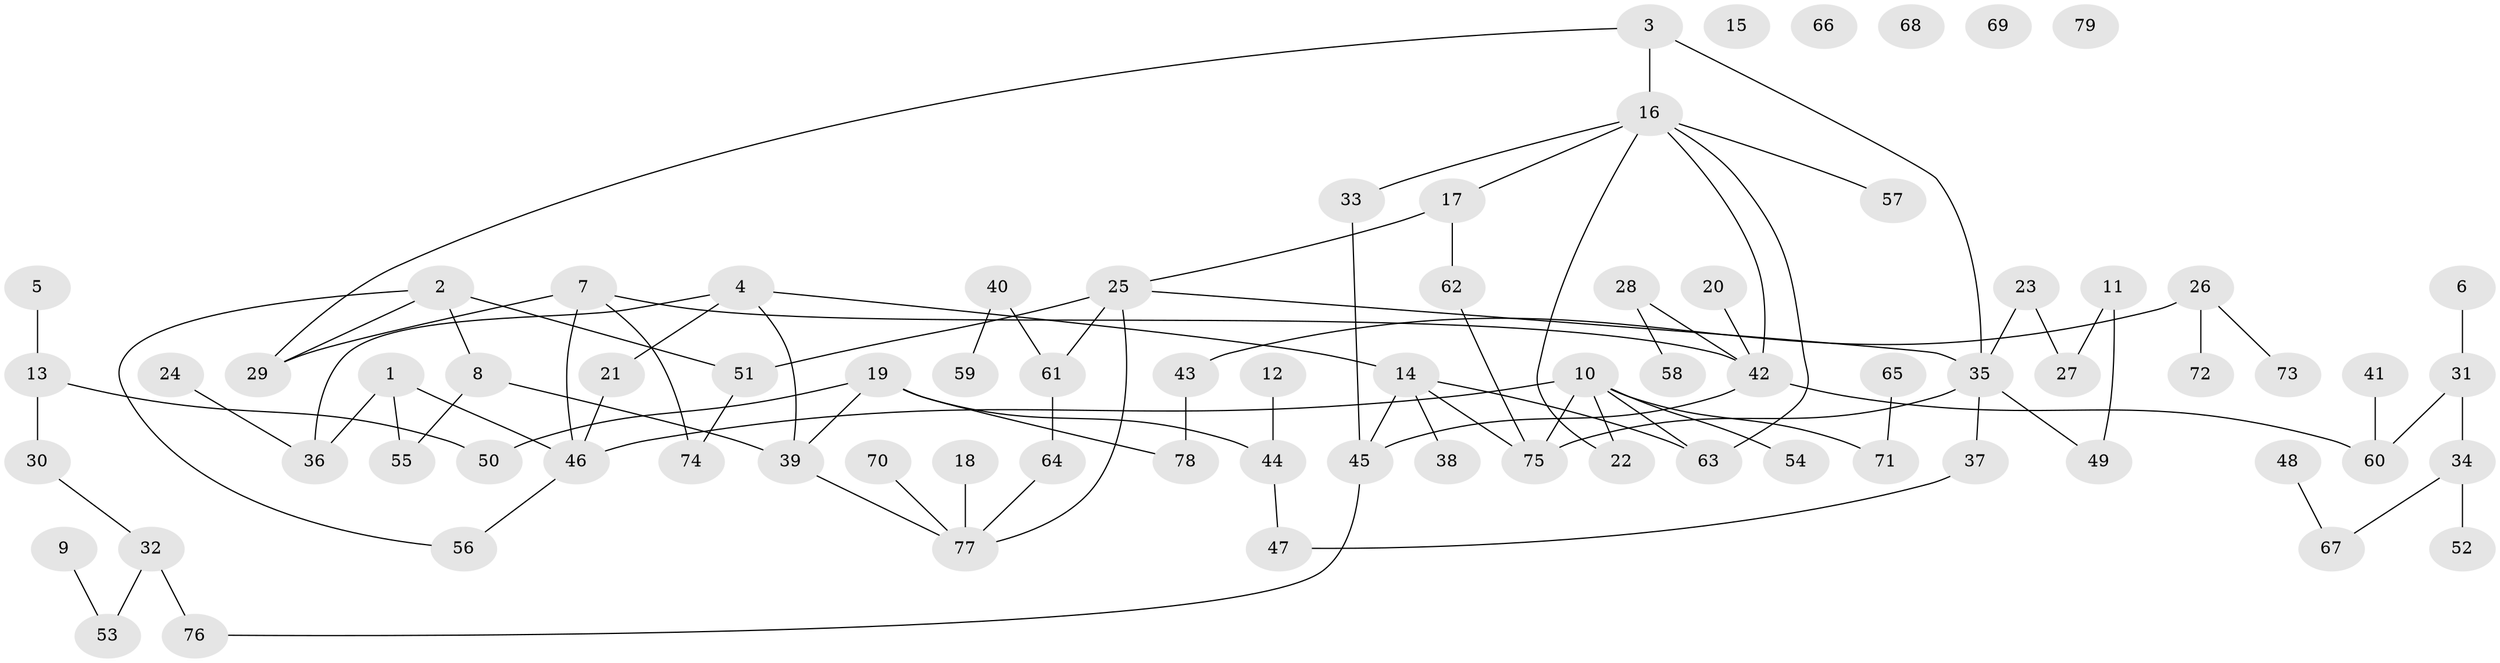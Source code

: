 // coarse degree distribution, {1: 0.2765957446808511, 2: 0.3829787234042553, 0: 0.10638297872340426, 8: 0.02127659574468085, 6: 0.0425531914893617, 9: 0.02127659574468085, 3: 0.06382978723404255, 5: 0.06382978723404255, 4: 0.02127659574468085}
// Generated by graph-tools (version 1.1) at 2025/44/03/04/25 21:44:08]
// undirected, 79 vertices, 94 edges
graph export_dot {
graph [start="1"]
  node [color=gray90,style=filled];
  1;
  2;
  3;
  4;
  5;
  6;
  7;
  8;
  9;
  10;
  11;
  12;
  13;
  14;
  15;
  16;
  17;
  18;
  19;
  20;
  21;
  22;
  23;
  24;
  25;
  26;
  27;
  28;
  29;
  30;
  31;
  32;
  33;
  34;
  35;
  36;
  37;
  38;
  39;
  40;
  41;
  42;
  43;
  44;
  45;
  46;
  47;
  48;
  49;
  50;
  51;
  52;
  53;
  54;
  55;
  56;
  57;
  58;
  59;
  60;
  61;
  62;
  63;
  64;
  65;
  66;
  67;
  68;
  69;
  70;
  71;
  72;
  73;
  74;
  75;
  76;
  77;
  78;
  79;
  1 -- 36;
  1 -- 46;
  1 -- 55;
  2 -- 8;
  2 -- 29;
  2 -- 51;
  2 -- 56;
  3 -- 16;
  3 -- 29;
  3 -- 35;
  4 -- 14;
  4 -- 21;
  4 -- 36;
  4 -- 39;
  5 -- 13;
  6 -- 31;
  7 -- 29;
  7 -- 42;
  7 -- 46;
  7 -- 74;
  8 -- 39;
  8 -- 55;
  9 -- 53;
  10 -- 22;
  10 -- 46;
  10 -- 54;
  10 -- 63;
  10 -- 71;
  10 -- 75;
  11 -- 27;
  11 -- 49;
  12 -- 44;
  13 -- 30;
  13 -- 50;
  14 -- 38;
  14 -- 45;
  14 -- 63;
  14 -- 75;
  16 -- 17;
  16 -- 22;
  16 -- 33;
  16 -- 42;
  16 -- 57;
  16 -- 63;
  17 -- 25;
  17 -- 62;
  18 -- 77;
  19 -- 39;
  19 -- 44;
  19 -- 50;
  19 -- 78;
  20 -- 42;
  21 -- 46;
  23 -- 27;
  23 -- 35;
  24 -- 36;
  25 -- 35;
  25 -- 51;
  25 -- 61;
  25 -- 77;
  26 -- 43;
  26 -- 72;
  26 -- 73;
  28 -- 42;
  28 -- 58;
  30 -- 32;
  31 -- 34;
  31 -- 60;
  32 -- 53;
  32 -- 76;
  33 -- 45;
  34 -- 52;
  34 -- 67;
  35 -- 37;
  35 -- 49;
  35 -- 75;
  37 -- 47;
  39 -- 77;
  40 -- 59;
  40 -- 61;
  41 -- 60;
  42 -- 45;
  42 -- 60;
  43 -- 78;
  44 -- 47;
  45 -- 76;
  46 -- 56;
  48 -- 67;
  51 -- 74;
  61 -- 64;
  62 -- 75;
  64 -- 77;
  65 -- 71;
  70 -- 77;
}
